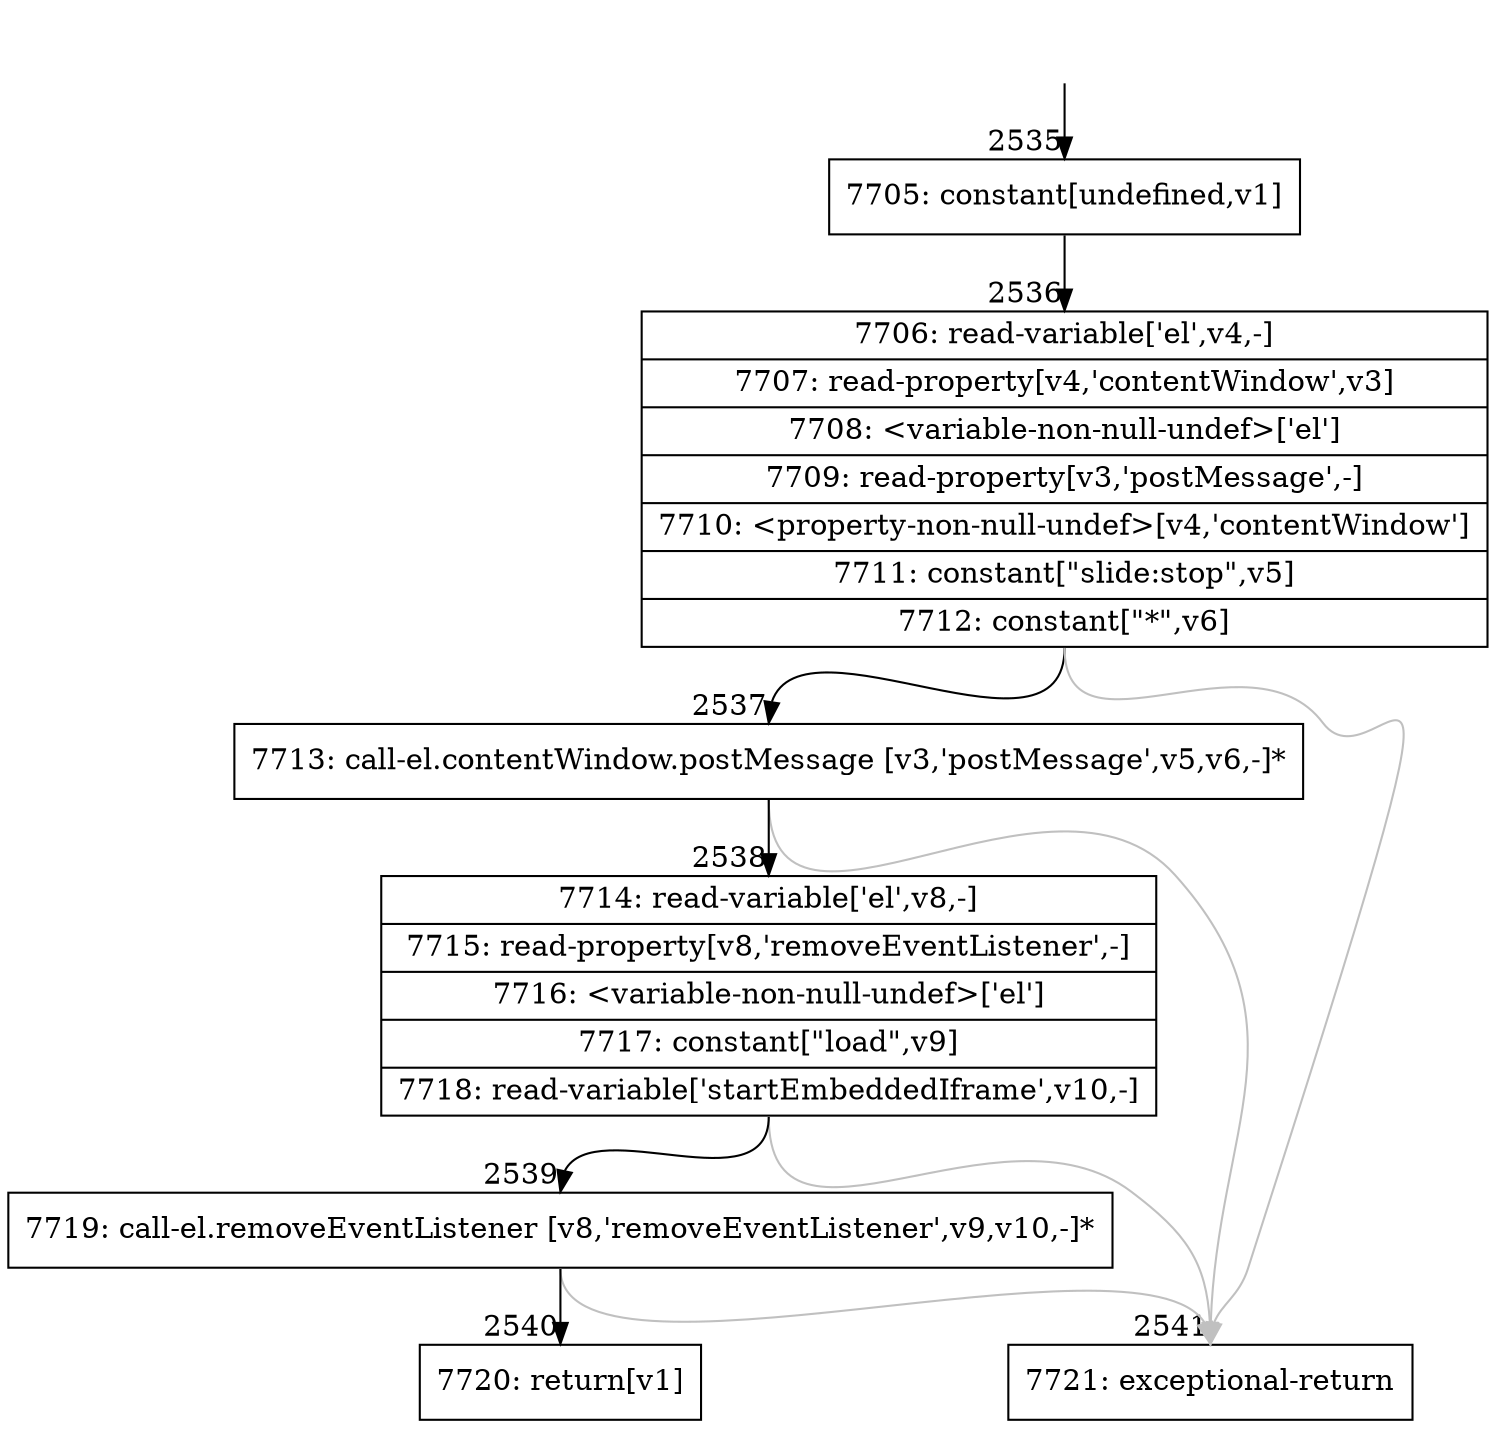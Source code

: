 digraph {
rankdir="TD"
BB_entry159[shape=none,label=""];
BB_entry159 -> BB2535 [tailport=s, headport=n, headlabel="    2535"]
BB2535 [shape=record label="{7705: constant[undefined,v1]}" ] 
BB2535 -> BB2536 [tailport=s, headport=n, headlabel="      2536"]
BB2536 [shape=record label="{7706: read-variable['el',v4,-]|7707: read-property[v4,'contentWindow',v3]|7708: \<variable-non-null-undef\>['el']|7709: read-property[v3,'postMessage',-]|7710: \<property-non-null-undef\>[v4,'contentWindow']|7711: constant[\"slide:stop\",v5]|7712: constant[\"*\",v6]}" ] 
BB2536 -> BB2537 [tailport=s, headport=n, headlabel="      2537"]
BB2536 -> BB2541 [tailport=s, headport=n, color=gray, headlabel="      2541"]
BB2537 [shape=record label="{7713: call-el.contentWindow.postMessage [v3,'postMessage',v5,v6,-]*}" ] 
BB2537 -> BB2538 [tailport=s, headport=n, headlabel="      2538"]
BB2537 -> BB2541 [tailport=s, headport=n, color=gray]
BB2538 [shape=record label="{7714: read-variable['el',v8,-]|7715: read-property[v8,'removeEventListener',-]|7716: \<variable-non-null-undef\>['el']|7717: constant[\"load\",v9]|7718: read-variable['startEmbeddedIframe',v10,-]}" ] 
BB2538 -> BB2539 [tailport=s, headport=n, headlabel="      2539"]
BB2538 -> BB2541 [tailport=s, headport=n, color=gray]
BB2539 [shape=record label="{7719: call-el.removeEventListener [v8,'removeEventListener',v9,v10,-]*}" ] 
BB2539 -> BB2540 [tailport=s, headport=n, headlabel="      2540"]
BB2539 -> BB2541 [tailport=s, headport=n, color=gray]
BB2540 [shape=record label="{7720: return[v1]}" ] 
BB2541 [shape=record label="{7721: exceptional-return}" ] 
//#$~ 2971
}
